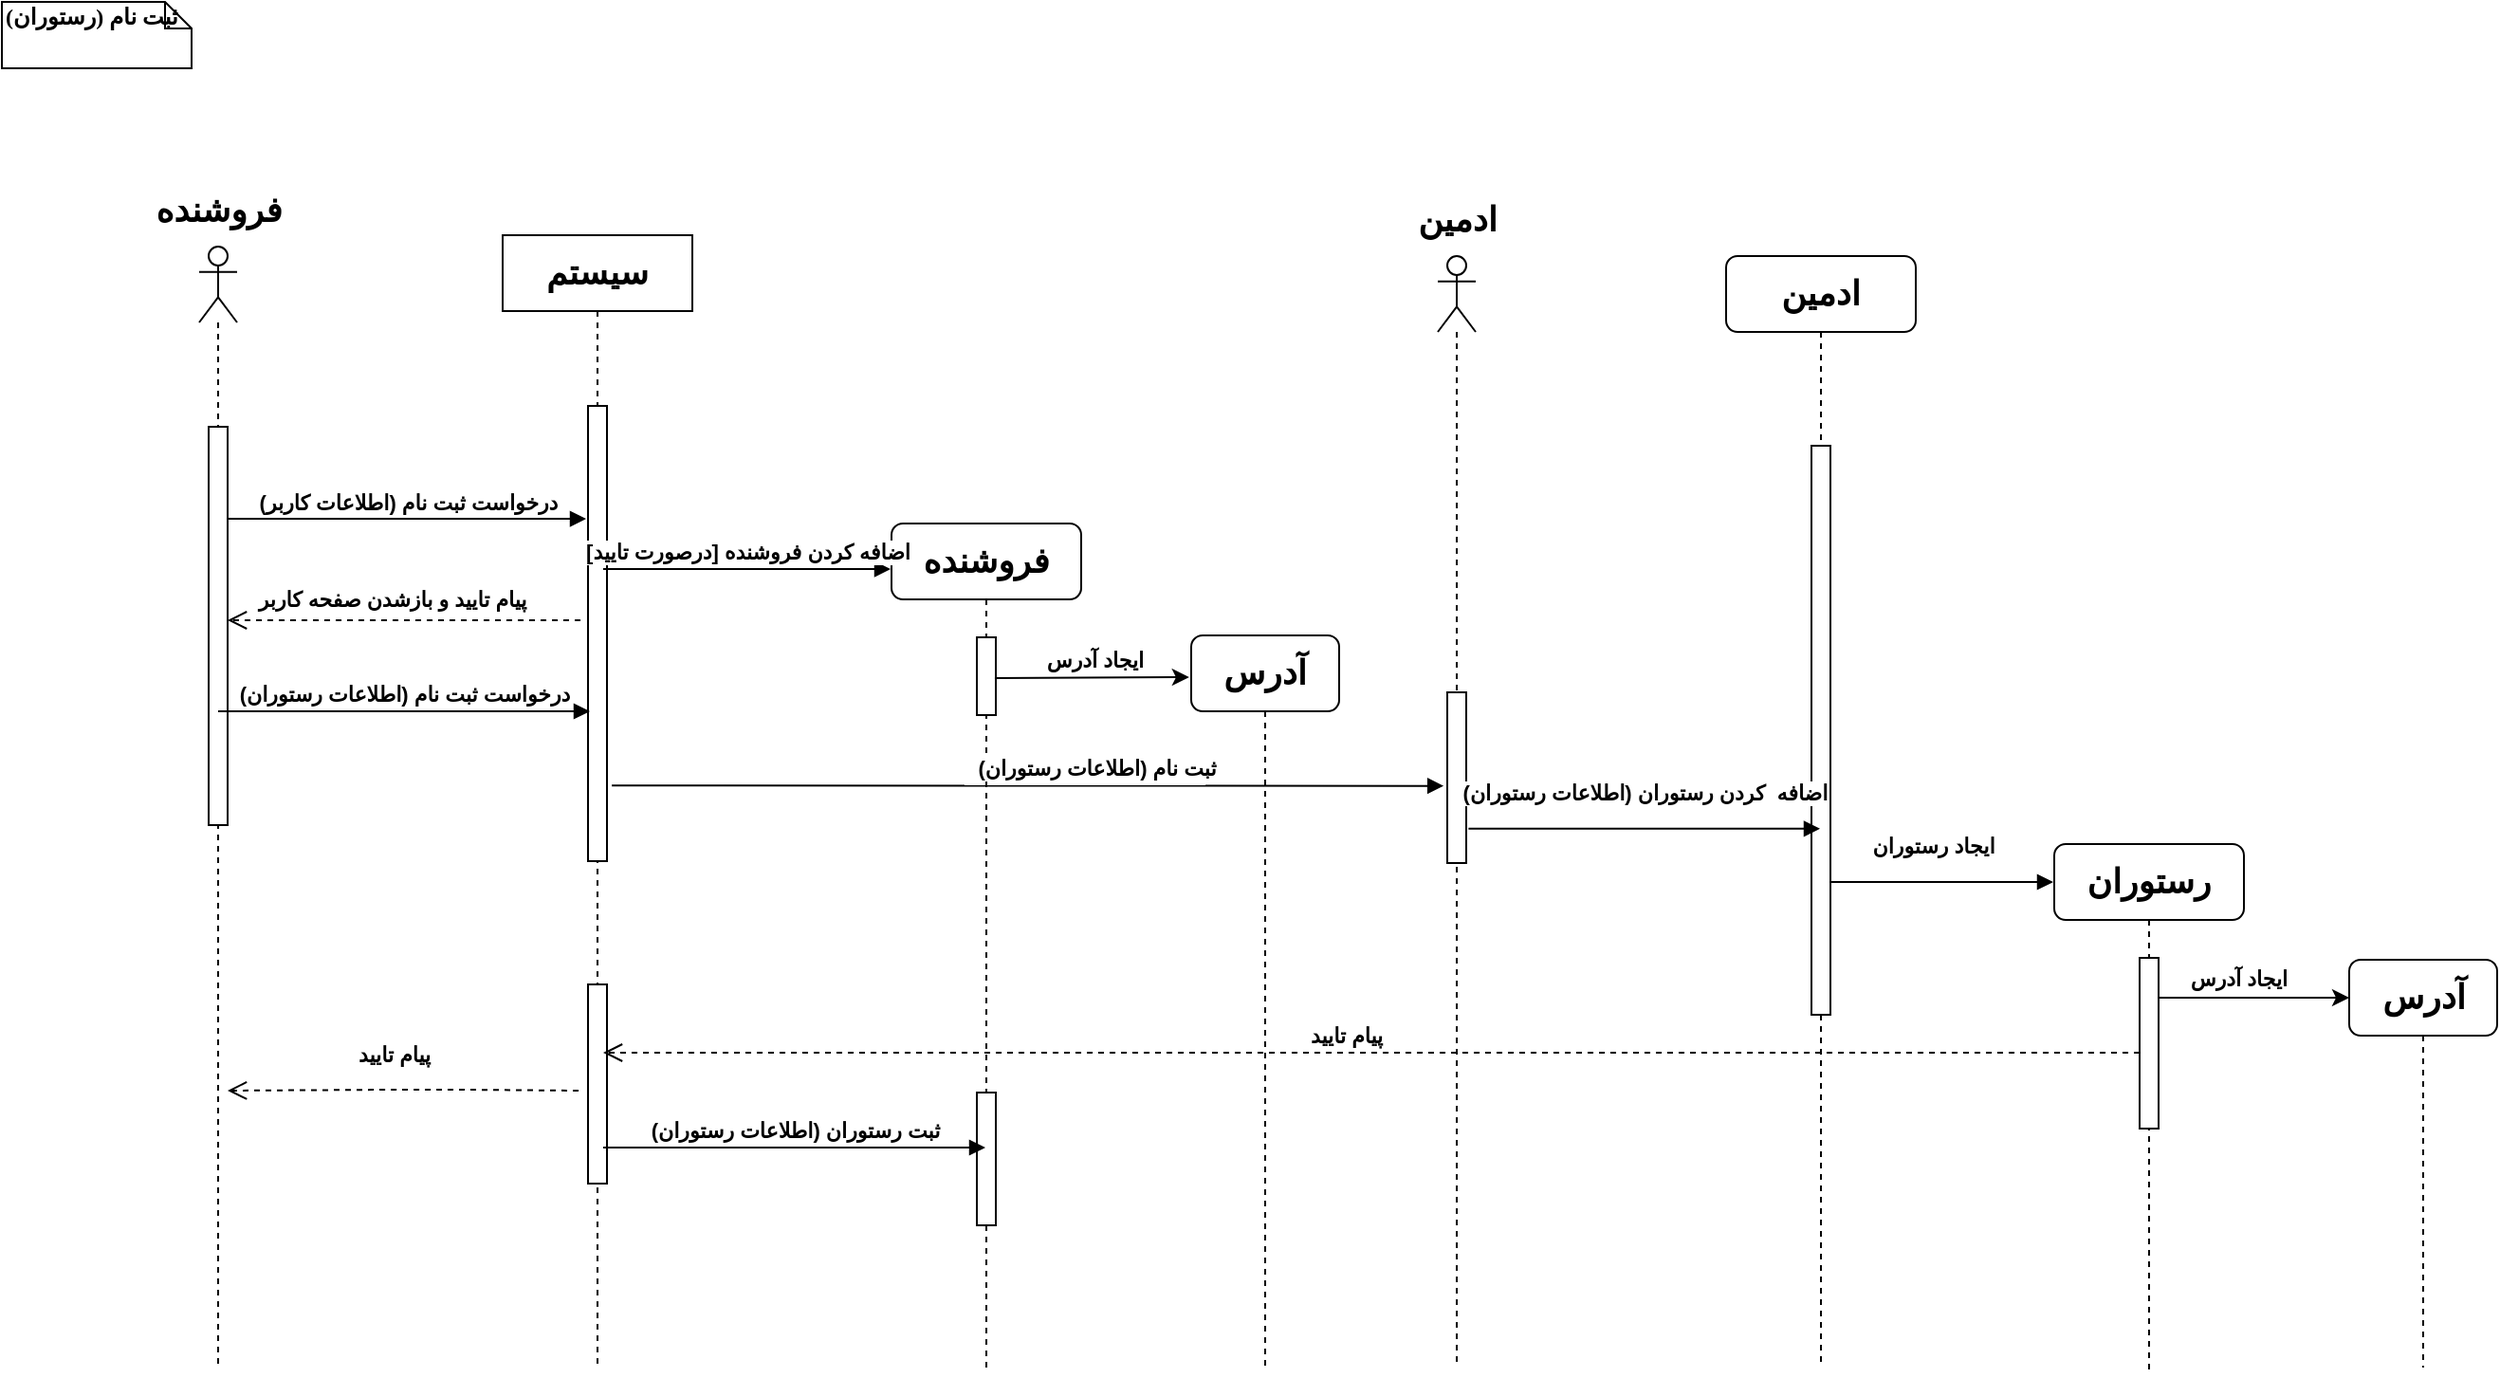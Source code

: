 <mxfile version="14.1.7" type="github">
  <diagram name="Page-1" id="13e1069c-82ec-6db2-03f1-153e76fe0fe0">
    <mxGraphModel dx="1497" dy="765" grid="1" gridSize="10" guides="1" tooltips="1" connect="1" arrows="1" fold="1" page="1" pageScale="1" pageWidth="1400" pageHeight="800" background="#ffffff" math="0" shadow="0">
      <root>
        <mxCell id="0" />
        <mxCell id="1" parent="0" />
        <mxCell id="7baba1c4bc27f4b0-2" value="&lt;font size=&quot;1&quot;&gt;&lt;b style=&quot;font-size: 18px&quot;&gt;فروشنده&lt;/b&gt;&lt;/font&gt;" style="shape=umlLifeline;perimeter=lifelinePerimeter;whiteSpace=wrap;html=1;container=1;collapsible=0;recursiveResize=0;outlineConnect=0;rounded=1;shadow=0;comic=0;labelBackgroundColor=none;strokeWidth=1;fontFamily=Verdana;fontSize=12;align=center;" parent="1" vertex="1">
          <mxGeometry x="469" y="275" width="100" height="445" as="geometry" />
        </mxCell>
        <mxCell id="GGV9pTGx9m-C5QzWmwW4-12" value="" style="html=1;points=[];perimeter=orthogonalPerimeter;rounded=0;shadow=0;comic=0;labelBackgroundColor=none;strokeWidth=1;fontFamily=Verdana;fontSize=12;align=center;" parent="7baba1c4bc27f4b0-2" vertex="1">
          <mxGeometry x="45" y="300" width="10" height="70" as="geometry" />
        </mxCell>
        <mxCell id="rpGjwjJFSFd8zny6q6m1-9" value="" style="html=1;points=[];perimeter=orthogonalPerimeter;rounded=0;shadow=0;comic=0;labelBackgroundColor=none;strokeWidth=1;fontFamily=Verdana;fontSize=12;align=center;" parent="7baba1c4bc27f4b0-2" vertex="1">
          <mxGeometry x="45" y="60" width="10" height="41" as="geometry" />
        </mxCell>
        <mxCell id="7baba1c4bc27f4b0-3" value="&lt;font size=&quot;1&quot;&gt;&lt;b style=&quot;font-size: 18px&quot;&gt;ادمین&lt;/b&gt;&lt;/font&gt;" style="shape=umlLifeline;perimeter=lifelinePerimeter;whiteSpace=wrap;html=1;container=1;collapsible=0;recursiveResize=0;outlineConnect=0;rounded=1;shadow=0;comic=0;labelBackgroundColor=none;strokeWidth=1;fontFamily=Verdana;fontSize=12;align=center;" parent="1" vertex="1">
          <mxGeometry x="909" y="134" width="100" height="586" as="geometry" />
        </mxCell>
        <mxCell id="7baba1c4bc27f4b0-13" value="" style="html=1;points=[];perimeter=orthogonalPerimeter;rounded=0;shadow=0;comic=0;labelBackgroundColor=none;strokeWidth=1;fontFamily=Verdana;fontSize=12;align=center;" parent="7baba1c4bc27f4b0-3" vertex="1">
          <mxGeometry x="45" y="100" width="10" height="300" as="geometry" />
        </mxCell>
        <mxCell id="7baba1c4bc27f4b0-40" value="&lt;b&gt;(ثبت نام (رستوران &lt;/b&gt;" style="shape=note;whiteSpace=wrap;html=1;size=14;verticalAlign=top;align=left;spacingTop=-6;rounded=0;shadow=0;comic=0;labelBackgroundColor=none;strokeWidth=1;fontFamily=Verdana;fontSize=12" parent="1" vertex="1">
          <mxGeometry width="100" height="35" as="geometry" />
        </mxCell>
        <mxCell id="PAJsI3pcgYEAJqyI_WZA-3" value="" style="shape=umlLifeline;participant=umlActor;perimeter=lifelinePerimeter;whiteSpace=wrap;html=1;container=1;collapsible=0;recursiveResize=0;verticalAlign=top;spacingTop=36;outlineConnect=0;" parent="1" vertex="1">
          <mxGeometry x="104" y="129" width="20" height="590" as="geometry" />
        </mxCell>
        <mxCell id="7baba1c4bc27f4b0-9" value="" style="html=1;points=[];perimeter=orthogonalPerimeter;rounded=0;shadow=0;comic=0;labelBackgroundColor=none;strokeWidth=1;fontFamily=Verdana;fontSize=12;align=center;" parent="1" vertex="1">
          <mxGeometry x="109" y="224" width="10" height="210" as="geometry" />
        </mxCell>
        <mxCell id="PAJsI3pcgYEAJqyI_WZA-4" value="&lt;font size=&quot;1&quot;&gt;&lt;b style=&quot;font-size: 18px&quot;&gt;فروشنده&lt;/b&gt;&lt;/font&gt;" style="text;html=1;align=center;verticalAlign=middle;resizable=0;points=[];autosize=1;" parent="1" vertex="1">
          <mxGeometry x="84" y="100" width="60" height="20" as="geometry" />
        </mxCell>
        <mxCell id="PAJsI3pcgYEAJqyI_WZA-7" value="" style="shape=umlLifeline;participant=umlActor;perimeter=lifelinePerimeter;whiteSpace=wrap;html=1;container=1;collapsible=0;recursiveResize=0;verticalAlign=top;spacingTop=36;outlineConnect=0;" parent="1" vertex="1">
          <mxGeometry x="757" y="134" width="20" height="586" as="geometry" />
        </mxCell>
        <mxCell id="PAJsI3pcgYEAJqyI_WZA-8" value="" style="html=1;points=[];perimeter=orthogonalPerimeter;rounded=0;shadow=0;comic=0;labelBackgroundColor=none;strokeWidth=1;fontFamily=Verdana;fontSize=12;align=center;" parent="PAJsI3pcgYEAJqyI_WZA-7" vertex="1">
          <mxGeometry x="5" y="230" width="10" height="90" as="geometry" />
        </mxCell>
        <mxCell id="PAJsI3pcgYEAJqyI_WZA-9" value="&lt;b&gt;&lt;font style=&quot;font-size: 18px&quot;&gt;ادمین&lt;/font&gt;&lt;/b&gt;" style="text;html=1;align=center;verticalAlign=middle;resizable=0;points=[];autosize=1;" parent="1" vertex="1">
          <mxGeometry x="742" y="105" width="50" height="20" as="geometry" />
        </mxCell>
        <mxCell id="PAJsI3pcgYEAJqyI_WZA-15" value="&lt;b&gt;(درخواست ثبت نام (اطلاعات کاربر&lt;/b&gt;" style="html=1;verticalAlign=bottom;endArrow=block;entryX=-0.1;entryY=0.248;entryDx=0;entryDy=0;entryPerimeter=0;" parent="1" source="7baba1c4bc27f4b0-9" target="GGV9pTGx9m-C5QzWmwW4-2" edge="1">
          <mxGeometry width="80" relative="1" as="geometry">
            <mxPoint x="274" y="274" as="sourcePoint" />
            <mxPoint x="354" y="274" as="targetPoint" />
          </mxGeometry>
        </mxCell>
        <mxCell id="PAJsI3pcgYEAJqyI_WZA-16" value="&lt;b&gt;&amp;nbsp;پیام تایید و بازشدن صفحه کاربر&lt;br&gt;&lt;/b&gt;" style="html=1;verticalAlign=bottom;endArrow=open;dashed=1;endSize=8;" parent="1" edge="1">
          <mxGeometry x="0.086" y="-2" relative="1" as="geometry">
            <mxPoint x="305" y="326" as="sourcePoint" />
            <mxPoint x="119" y="326" as="targetPoint" />
            <Array as="points">
              <mxPoint x="219.5" y="326" />
            </Array>
            <mxPoint as="offset" />
          </mxGeometry>
        </mxCell>
        <mxCell id="GGV9pTGx9m-C5QzWmwW4-1" value="&lt;b&gt;&lt;font&gt;&lt;font style=&quot;font-size: 18px&quot;&gt;سیستم &lt;/font&gt;&lt;br&gt;&lt;/font&gt;&lt;/b&gt;" style="shape=umlLifeline;perimeter=lifelinePerimeter;whiteSpace=wrap;html=1;container=1;collapsible=0;recursiveResize=0;outlineConnect=0;" parent="1" vertex="1">
          <mxGeometry x="264" y="123" width="100" height="597" as="geometry" />
        </mxCell>
        <mxCell id="GGV9pTGx9m-C5QzWmwW4-2" value="" style="html=1;points=[];perimeter=orthogonalPerimeter;rounded=0;shadow=0;comic=0;labelBackgroundColor=none;strokeWidth=1;fontFamily=Verdana;fontSize=12;align=center;" parent="GGV9pTGx9m-C5QzWmwW4-1" vertex="1">
          <mxGeometry x="45" y="90" width="10" height="240" as="geometry" />
        </mxCell>
        <mxCell id="GGV9pTGx9m-C5QzWmwW4-21" value="" style="html=1;points=[];perimeter=orthogonalPerimeter;rounded=0;shadow=0;comic=0;labelBackgroundColor=none;strokeWidth=1;fontFamily=Verdana;fontSize=12;align=center;" parent="GGV9pTGx9m-C5QzWmwW4-1" vertex="1">
          <mxGeometry x="45" y="395" width="10" height="105" as="geometry" />
        </mxCell>
        <mxCell id="GGV9pTGx9m-C5QzWmwW4-3" value="&lt;div&gt;&lt;b&gt;[اضافه کردن فروشنده [درصورت تایید&lt;/b&gt;&lt;/div&gt;" style="html=1;verticalAlign=bottom;endArrow=block;entryX=-0.005;entryY=0.054;entryDx=0;entryDy=0;entryPerimeter=0;" parent="1" target="7baba1c4bc27f4b0-2" edge="1">
          <mxGeometry width="80" relative="1" as="geometry">
            <mxPoint x="317" y="299" as="sourcePoint" />
            <mxPoint x="414" y="304" as="targetPoint" />
            <Array as="points">
              <mxPoint x="374" y="299" />
            </Array>
          </mxGeometry>
        </mxCell>
        <mxCell id="GGV9pTGx9m-C5QzWmwW4-8" value="&lt;font size=&quot;1&quot;&gt;&lt;b style=&quot;font-size: 18px&quot;&gt;رستوران&lt;/b&gt;&lt;/font&gt;" style="shape=umlLifeline;perimeter=lifelinePerimeter;whiteSpace=wrap;html=1;container=1;collapsible=0;recursiveResize=0;outlineConnect=0;rounded=1;shadow=0;comic=0;labelBackgroundColor=none;strokeWidth=1;fontFamily=Verdana;fontSize=12;align=center;" parent="1" vertex="1">
          <mxGeometry x="1082" y="444" width="100" height="280" as="geometry" />
        </mxCell>
        <mxCell id="GGV9pTGx9m-C5QzWmwW4-19" value="" style="html=1;points=[];perimeter=orthogonalPerimeter;rounded=0;shadow=0;comic=0;labelBackgroundColor=none;strokeWidth=1;fontFamily=Verdana;fontSize=12;align=center;" parent="GGV9pTGx9m-C5QzWmwW4-8" vertex="1">
          <mxGeometry x="45" y="60" width="10" height="90" as="geometry" />
        </mxCell>
        <mxCell id="GGV9pTGx9m-C5QzWmwW4-10" value="&lt;b&gt;ایجاد رستوران &lt;/b&gt;" style="html=1;verticalAlign=bottom;endArrow=block;" parent="1" edge="1">
          <mxGeometry x="-0.089" y="10" width="80" relative="1" as="geometry">
            <mxPoint x="964" y="464" as="sourcePoint" />
            <mxPoint x="1081.5" y="464" as="targetPoint" />
            <mxPoint as="offset" />
          </mxGeometry>
        </mxCell>
        <mxCell id="GGV9pTGx9m-C5QzWmwW4-11" value="&lt;b&gt;(درخواست ثبت نام (اطلاعات رستوران&lt;/b&gt;" style="html=1;verticalAlign=bottom;endArrow=block;" parent="1" edge="1">
          <mxGeometry width="80" relative="1" as="geometry">
            <mxPoint x="114" y="374" as="sourcePoint" />
            <mxPoint x="310" y="374" as="targetPoint" />
            <Array as="points">
              <mxPoint x="279" y="374" />
            </Array>
          </mxGeometry>
        </mxCell>
        <mxCell id="GGV9pTGx9m-C5QzWmwW4-13" value="&lt;b&gt;(ثبت نام (اطلاعات رستوران&lt;/b&gt;" style="html=1;verticalAlign=bottom;endArrow=block;entryX=-0.191;entryY=0.548;entryDx=0;entryDy=0;entryPerimeter=0;exitX=1.255;exitY=0.834;exitDx=0;exitDy=0;exitPerimeter=0;" parent="1" target="PAJsI3pcgYEAJqyI_WZA-8" edge="1" source="GGV9pTGx9m-C5QzWmwW4-2">
          <mxGeometry x="0.162" width="80" relative="1" as="geometry">
            <mxPoint x="314" y="395" as="sourcePoint" />
            <mxPoint x="454" y="384" as="targetPoint" />
            <mxPoint as="offset" />
          </mxGeometry>
        </mxCell>
        <mxCell id="GGV9pTGx9m-C5QzWmwW4-18" value="&lt;b&gt;(اضافه&amp;nbsp; کردن رستوران (اطلاعات رستوران&lt;/b&gt;" style="html=1;verticalAlign=bottom;endArrow=block;exitX=1.118;exitY=0.799;exitDx=0;exitDy=0;exitPerimeter=0;" parent="1" target="7baba1c4bc27f4b0-3" edge="1" source="PAJsI3pcgYEAJqyI_WZA-8">
          <mxGeometry x="0.003" y="10" width="80" relative="1" as="geometry">
            <mxPoint x="777" y="434" as="sourcePoint" />
            <mxPoint x="782" y="434" as="targetPoint" />
            <mxPoint as="offset" />
          </mxGeometry>
        </mxCell>
        <mxCell id="GGV9pTGx9m-C5QzWmwW4-20" value="&lt;b&gt;&amp;nbsp;پیام تایید&lt;br&gt;&lt;/b&gt;" style="html=1;verticalAlign=bottom;endArrow=open;dashed=1;endSize=8;" parent="1" edge="1">
          <mxGeometry x="0.038" relative="1" as="geometry">
            <mxPoint x="1127" y="554" as="sourcePoint" />
            <mxPoint x="317" y="554" as="targetPoint" />
            <mxPoint as="offset" />
          </mxGeometry>
        </mxCell>
        <mxCell id="GGV9pTGx9m-C5QzWmwW4-24" value="&lt;b&gt;(ثبت رستوران (اطلاعات رستوران&lt;/b&gt;" style="html=1;verticalAlign=bottom;endArrow=block;" parent="1" target="7baba1c4bc27f4b0-2" edge="1">
          <mxGeometry width="80" relative="1" as="geometry">
            <mxPoint x="317" y="604" as="sourcePoint" />
            <mxPoint x="464" y="604" as="targetPoint" />
            <Array as="points">
              <mxPoint x="410" y="604" />
            </Array>
          </mxGeometry>
        </mxCell>
        <mxCell id="GGV9pTGx9m-C5QzWmwW4-25" value="&lt;b&gt;&amp;nbsp;پیام تایید&lt;br&gt;&lt;/b&gt;" style="html=1;verticalAlign=bottom;endArrow=open;dashed=1;endSize=8;" parent="1" edge="1">
          <mxGeometry x="0.076" y="-9" relative="1" as="geometry">
            <mxPoint x="304" y="574" as="sourcePoint" />
            <mxPoint x="119" y="574" as="targetPoint" />
            <Array as="points">
              <mxPoint x="244.5" y="573.5" />
              <mxPoint x="224.5" y="573.5" />
              <mxPoint x="204.5" y="573.5" />
            </Array>
            <mxPoint x="1" y="-1" as="offset" />
          </mxGeometry>
        </mxCell>
        <mxCell id="rpGjwjJFSFd8zny6q6m1-1" value="&lt;font size=&quot;1&quot;&gt;&lt;b style=&quot;font-size: 18px&quot;&gt;آدرس&lt;/b&gt;&lt;/font&gt;" style="shape=umlLifeline;perimeter=lifelinePerimeter;whiteSpace=wrap;html=1;container=1;collapsible=0;recursiveResize=0;outlineConnect=0;rounded=1;shadow=0;comic=0;labelBackgroundColor=none;strokeWidth=1;fontFamily=Verdana;fontSize=12;align=center;" parent="1" vertex="1">
          <mxGeometry x="627" y="334" width="78" height="386" as="geometry" />
        </mxCell>
        <mxCell id="rpGjwjJFSFd8zny6q6m1-4" value="" style="endArrow=classic;html=1;exitX=0.948;exitY=0.525;exitDx=0;exitDy=0;exitPerimeter=0;entryX=-0.014;entryY=0.057;entryDx=0;entryDy=0;entryPerimeter=0;" parent="1" source="rpGjwjJFSFd8zny6q6m1-9" edge="1" target="rpGjwjJFSFd8zny6q6m1-1">
          <mxGeometry width="50" height="50" relative="1" as="geometry">
            <mxPoint x="497" y="355" as="sourcePoint" />
            <mxPoint x="587" y="355" as="targetPoint" />
          </mxGeometry>
        </mxCell>
        <mxCell id="rpGjwjJFSFd8zny6q6m1-5" value="&lt;b&gt;&lt;font style=&quot;font-size: 11px&quot;&gt;ایجاد آدرس&lt;/font&gt;&lt;/b&gt;" style="edgeLabel;html=1;align=center;verticalAlign=middle;resizable=0;points=[];" parent="rpGjwjJFSFd8zny6q6m1-4" vertex="1" connectable="0">
          <mxGeometry x="-0.168" y="3" relative="1" as="geometry">
            <mxPoint x="9.52" y="-7" as="offset" />
          </mxGeometry>
        </mxCell>
        <mxCell id="rpGjwjJFSFd8zny6q6m1-6" value="&lt;font size=&quot;1&quot;&gt;&lt;b style=&quot;font-size: 18px&quot;&gt;آدرس&lt;/b&gt;&lt;/font&gt;" style="shape=umlLifeline;perimeter=lifelinePerimeter;whiteSpace=wrap;html=1;container=1;collapsible=0;recursiveResize=0;outlineConnect=0;rounded=1;shadow=0;comic=0;labelBackgroundColor=none;strokeWidth=1;fontFamily=Verdana;fontSize=12;align=center;" parent="1" vertex="1">
          <mxGeometry x="1237.5" y="505" width="78" height="215" as="geometry" />
        </mxCell>
        <mxCell id="rpGjwjJFSFd8zny6q6m1-7" value="" style="endArrow=classic;html=1;" parent="1" edge="1">
          <mxGeometry width="50" height="50" relative="1" as="geometry">
            <mxPoint x="1137" y="525" as="sourcePoint" />
            <mxPoint x="1237.5" y="525" as="targetPoint" />
            <Array as="points">
              <mxPoint x="1207.5" y="525" />
            </Array>
          </mxGeometry>
        </mxCell>
        <mxCell id="rpGjwjJFSFd8zny6q6m1-8" value="&lt;b&gt;&lt;font style=&quot;font-size: 11px&quot;&gt;ایجاد آدرس&lt;/font&gt;&lt;/b&gt;" style="edgeLabel;html=1;align=center;verticalAlign=middle;resizable=0;points=[];" parent="rpGjwjJFSFd8zny6q6m1-7" vertex="1" connectable="0">
          <mxGeometry x="-0.168" y="3" relative="1" as="geometry">
            <mxPoint y="-7" as="offset" />
          </mxGeometry>
        </mxCell>
      </root>
    </mxGraphModel>
  </diagram>
</mxfile>
